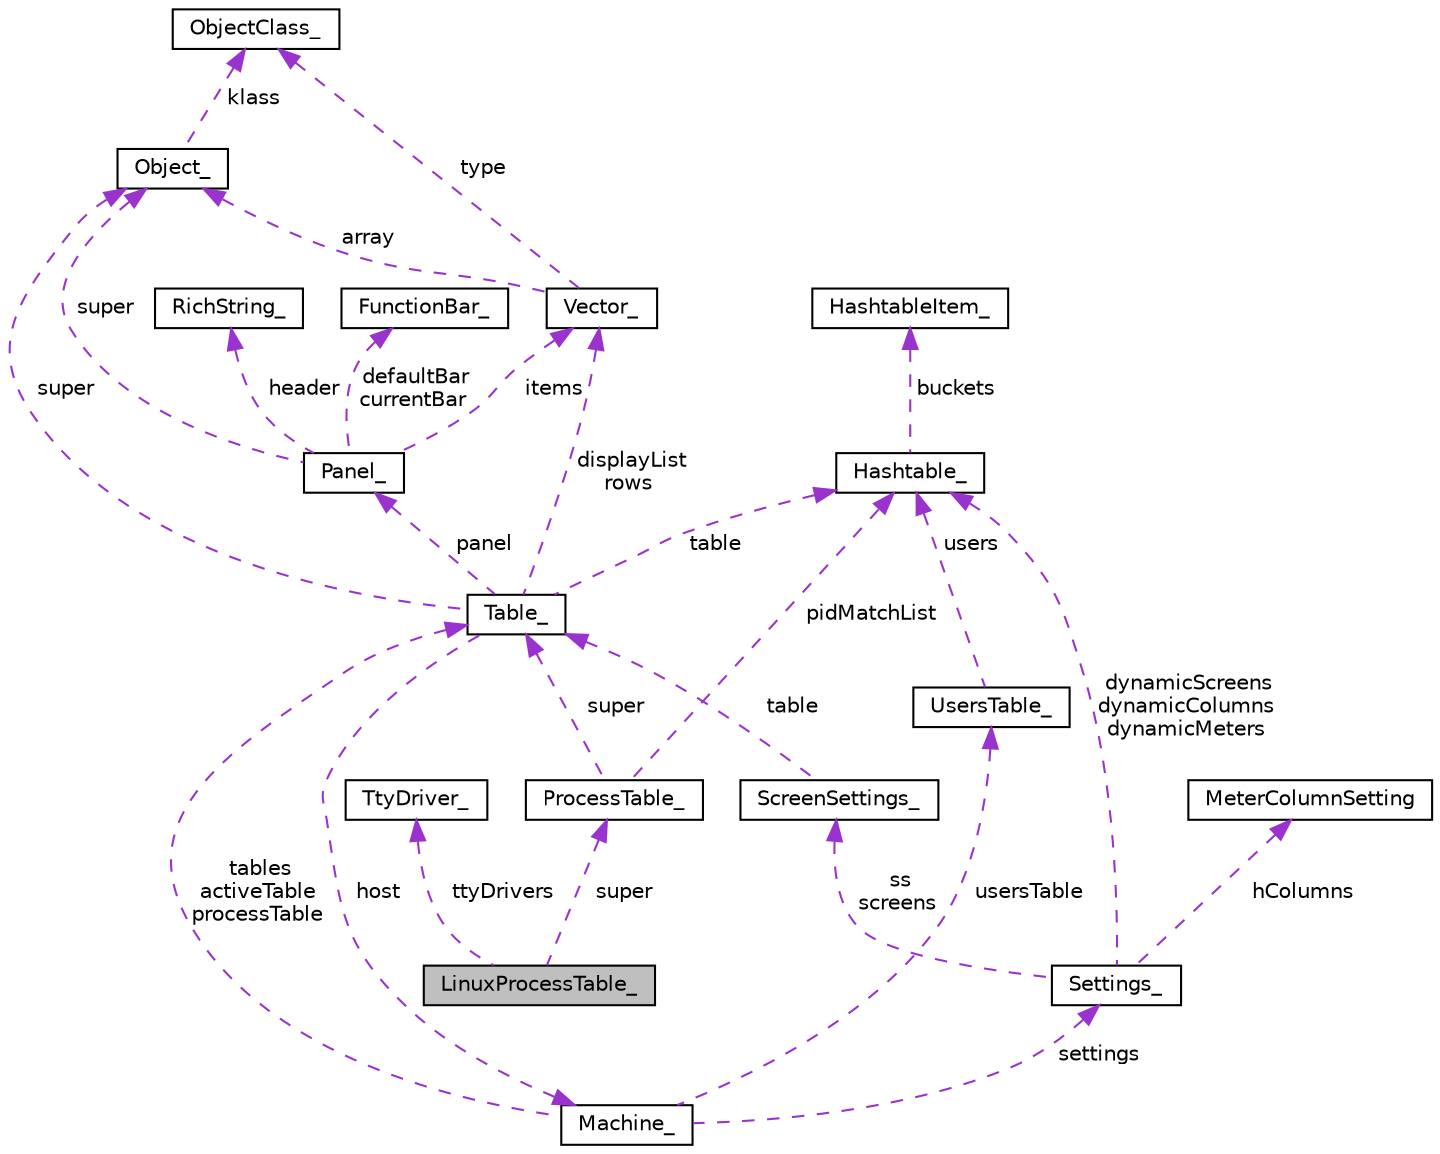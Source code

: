 digraph "LinuxProcessTable_"
{
  edge [fontname="Helvetica",fontsize="10",labelfontname="Helvetica",labelfontsize="10"];
  node [fontname="Helvetica",fontsize="10",shape=record];
  Node1 [label="LinuxProcessTable_",height=0.2,width=0.4,color="black", fillcolor="grey75", style="filled", fontcolor="black"];
  Node2 -> Node1 [dir="back",color="darkorchid3",fontsize="10",style="dashed",label=" super" ,fontname="Helvetica"];
  Node2 [label="ProcessTable_",height=0.2,width=0.4,color="black", fillcolor="white", style="filled",URL="$structProcessTable__.html"];
  Node3 -> Node2 [dir="back",color="darkorchid3",fontsize="10",style="dashed",label=" super" ,fontname="Helvetica"];
  Node3 [label="Table_",height=0.2,width=0.4,color="black", fillcolor="white", style="filled",URL="$structTable__.html"];
  Node4 -> Node3 [dir="back",color="darkorchid3",fontsize="10",style="dashed",label=" displayList\nrows" ,fontname="Helvetica"];
  Node4 [label="Vector_",height=0.2,width=0.4,color="black", fillcolor="white", style="filled",URL="$structVector__.html"];
  Node5 -> Node4 [dir="back",color="darkorchid3",fontsize="10",style="dashed",label=" type" ,fontname="Helvetica"];
  Node5 [label="ObjectClass_",height=0.2,width=0.4,color="black", fillcolor="white", style="filled",URL="$structObjectClass__.html"];
  Node6 -> Node4 [dir="back",color="darkorchid3",fontsize="10",style="dashed",label=" array" ,fontname="Helvetica"];
  Node6 [label="Object_",height=0.2,width=0.4,color="black", fillcolor="white", style="filled",URL="$structObject__.html"];
  Node5 -> Node6 [dir="back",color="darkorchid3",fontsize="10",style="dashed",label=" klass" ,fontname="Helvetica"];
  Node7 -> Node3 [dir="back",color="darkorchid3",fontsize="10",style="dashed",label=" host" ,fontname="Helvetica"];
  Node7 [label="Machine_",height=0.2,width=0.4,color="black", fillcolor="white", style="filled",URL="$structMachine__.html"];
  Node3 -> Node7 [dir="back",color="darkorchid3",fontsize="10",style="dashed",label=" tables\nactiveTable\nprocessTable" ,fontname="Helvetica"];
  Node8 -> Node7 [dir="back",color="darkorchid3",fontsize="10",style="dashed",label=" settings" ,fontname="Helvetica"];
  Node8 [label="Settings_",height=0.2,width=0.4,color="black", fillcolor="white", style="filled",URL="$structSettings__.html"];
  Node9 -> Node8 [dir="back",color="darkorchid3",fontsize="10",style="dashed",label=" ss\nscreens" ,fontname="Helvetica"];
  Node9 [label="ScreenSettings_",height=0.2,width=0.4,color="black", fillcolor="white", style="filled",URL="$structScreenSettings__.html"];
  Node3 -> Node9 [dir="back",color="darkorchid3",fontsize="10",style="dashed",label=" table" ,fontname="Helvetica"];
  Node10 -> Node8 [dir="back",color="darkorchid3",fontsize="10",style="dashed",label=" dynamicScreens\ndynamicColumns\ndynamicMeters" ,fontname="Helvetica"];
  Node10 [label="Hashtable_",height=0.2,width=0.4,color="black", fillcolor="white", style="filled",URL="$structHashtable__.html"];
  Node11 -> Node10 [dir="back",color="darkorchid3",fontsize="10",style="dashed",label=" buckets" ,fontname="Helvetica"];
  Node11 [label="HashtableItem_",height=0.2,width=0.4,color="black", fillcolor="white", style="filled",URL="$structHashtableItem__.html"];
  Node12 -> Node8 [dir="back",color="darkorchid3",fontsize="10",style="dashed",label=" hColumns" ,fontname="Helvetica"];
  Node12 [label="MeterColumnSetting",height=0.2,width=0.4,color="black", fillcolor="white", style="filled",URL="$structMeterColumnSetting.html"];
  Node13 -> Node7 [dir="back",color="darkorchid3",fontsize="10",style="dashed",label=" usersTable" ,fontname="Helvetica"];
  Node13 [label="UsersTable_",height=0.2,width=0.4,color="black", fillcolor="white", style="filled",URL="$structUsersTable__.html"];
  Node10 -> Node13 [dir="back",color="darkorchid3",fontsize="10",style="dashed",label=" users" ,fontname="Helvetica"];
  Node10 -> Node3 [dir="back",color="darkorchid3",fontsize="10",style="dashed",label=" table" ,fontname="Helvetica"];
  Node14 -> Node3 [dir="back",color="darkorchid3",fontsize="10",style="dashed",label=" panel" ,fontname="Helvetica"];
  Node14 [label="Panel_",height=0.2,width=0.4,color="black", fillcolor="white", style="filled",URL="$structPanel__.html"];
  Node4 -> Node14 [dir="back",color="darkorchid3",fontsize="10",style="dashed",label=" items" ,fontname="Helvetica"];
  Node15 -> Node14 [dir="back",color="darkorchid3",fontsize="10",style="dashed",label=" header" ,fontname="Helvetica"];
  Node15 [label="RichString_",height=0.2,width=0.4,color="black", fillcolor="white", style="filled",URL="$structRichString__.html"];
  Node16 -> Node14 [dir="back",color="darkorchid3",fontsize="10",style="dashed",label=" defaultBar\ncurrentBar" ,fontname="Helvetica"];
  Node16 [label="FunctionBar_",height=0.2,width=0.4,color="black", fillcolor="white", style="filled",URL="$structFunctionBar__.html"];
  Node6 -> Node14 [dir="back",color="darkorchid3",fontsize="10",style="dashed",label=" super" ,fontname="Helvetica"];
  Node6 -> Node3 [dir="back",color="darkorchid3",fontsize="10",style="dashed",label=" super" ,fontname="Helvetica"];
  Node10 -> Node2 [dir="back",color="darkorchid3",fontsize="10",style="dashed",label=" pidMatchList" ,fontname="Helvetica"];
  Node17 -> Node1 [dir="back",color="darkorchid3",fontsize="10",style="dashed",label=" ttyDrivers" ,fontname="Helvetica"];
  Node17 [label="TtyDriver_",height=0.2,width=0.4,color="black", fillcolor="white", style="filled",URL="$structTtyDriver__.html"];
}
